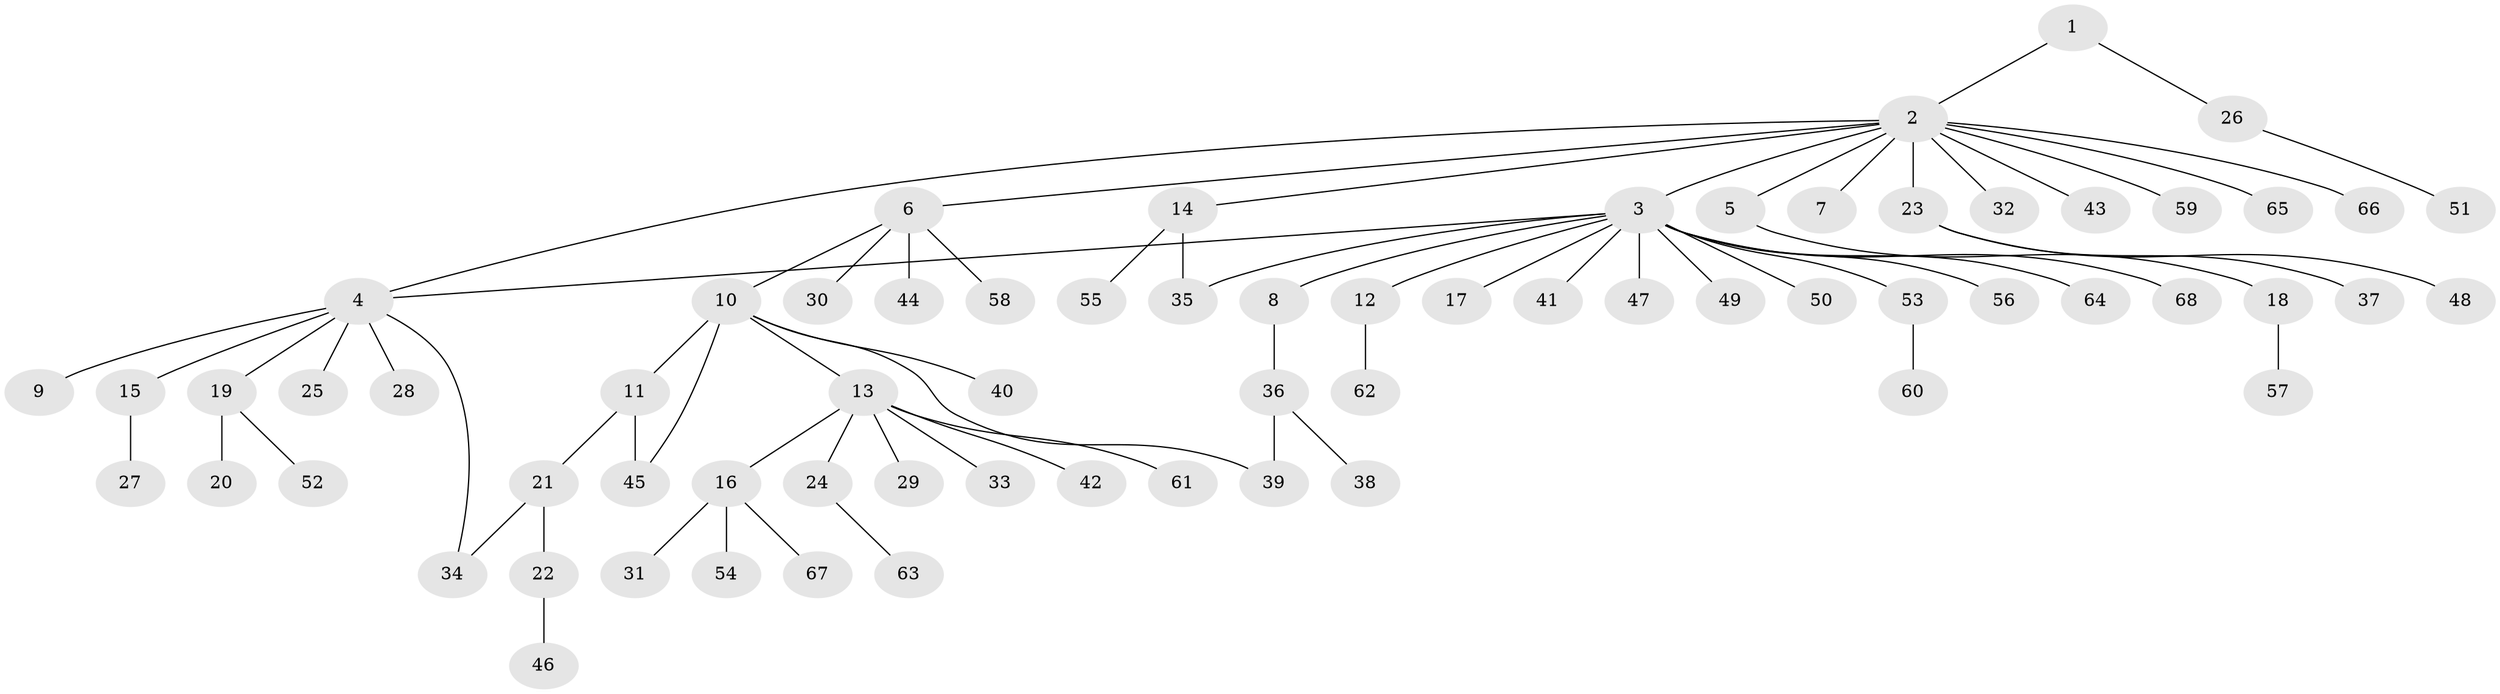 // coarse degree distribution, {12: 0.029411764705882353, 9: 0.029411764705882353, 6: 0.029411764705882353, 1: 0.6764705882352942, 2: 0.11764705882352941, 5: 0.029411764705882353, 3: 0.08823529411764706}
// Generated by graph-tools (version 1.1) at 2025/18/03/04/25 18:18:25]
// undirected, 68 vertices, 72 edges
graph export_dot {
graph [start="1"]
  node [color=gray90,style=filled];
  1;
  2;
  3;
  4;
  5;
  6;
  7;
  8;
  9;
  10;
  11;
  12;
  13;
  14;
  15;
  16;
  17;
  18;
  19;
  20;
  21;
  22;
  23;
  24;
  25;
  26;
  27;
  28;
  29;
  30;
  31;
  32;
  33;
  34;
  35;
  36;
  37;
  38;
  39;
  40;
  41;
  42;
  43;
  44;
  45;
  46;
  47;
  48;
  49;
  50;
  51;
  52;
  53;
  54;
  55;
  56;
  57;
  58;
  59;
  60;
  61;
  62;
  63;
  64;
  65;
  66;
  67;
  68;
  1 -- 2;
  1 -- 26;
  2 -- 3;
  2 -- 4;
  2 -- 5;
  2 -- 6;
  2 -- 7;
  2 -- 14;
  2 -- 23;
  2 -- 32;
  2 -- 43;
  2 -- 59;
  2 -- 65;
  2 -- 66;
  3 -- 4;
  3 -- 8;
  3 -- 12;
  3 -- 17;
  3 -- 35;
  3 -- 41;
  3 -- 47;
  3 -- 49;
  3 -- 50;
  3 -- 53;
  3 -- 56;
  3 -- 64;
  3 -- 68;
  4 -- 9;
  4 -- 15;
  4 -- 19;
  4 -- 25;
  4 -- 28;
  4 -- 34;
  5 -- 18;
  6 -- 10;
  6 -- 30;
  6 -- 44;
  6 -- 58;
  8 -- 36;
  10 -- 11;
  10 -- 13;
  10 -- 39;
  10 -- 40;
  10 -- 45;
  11 -- 21;
  11 -- 45;
  12 -- 62;
  13 -- 16;
  13 -- 24;
  13 -- 29;
  13 -- 33;
  13 -- 42;
  13 -- 61;
  14 -- 35;
  14 -- 55;
  15 -- 27;
  16 -- 31;
  16 -- 54;
  16 -- 67;
  18 -- 57;
  19 -- 20;
  19 -- 52;
  21 -- 22;
  21 -- 34;
  22 -- 46;
  23 -- 37;
  23 -- 48;
  24 -- 63;
  26 -- 51;
  36 -- 38;
  36 -- 39;
  53 -- 60;
}

